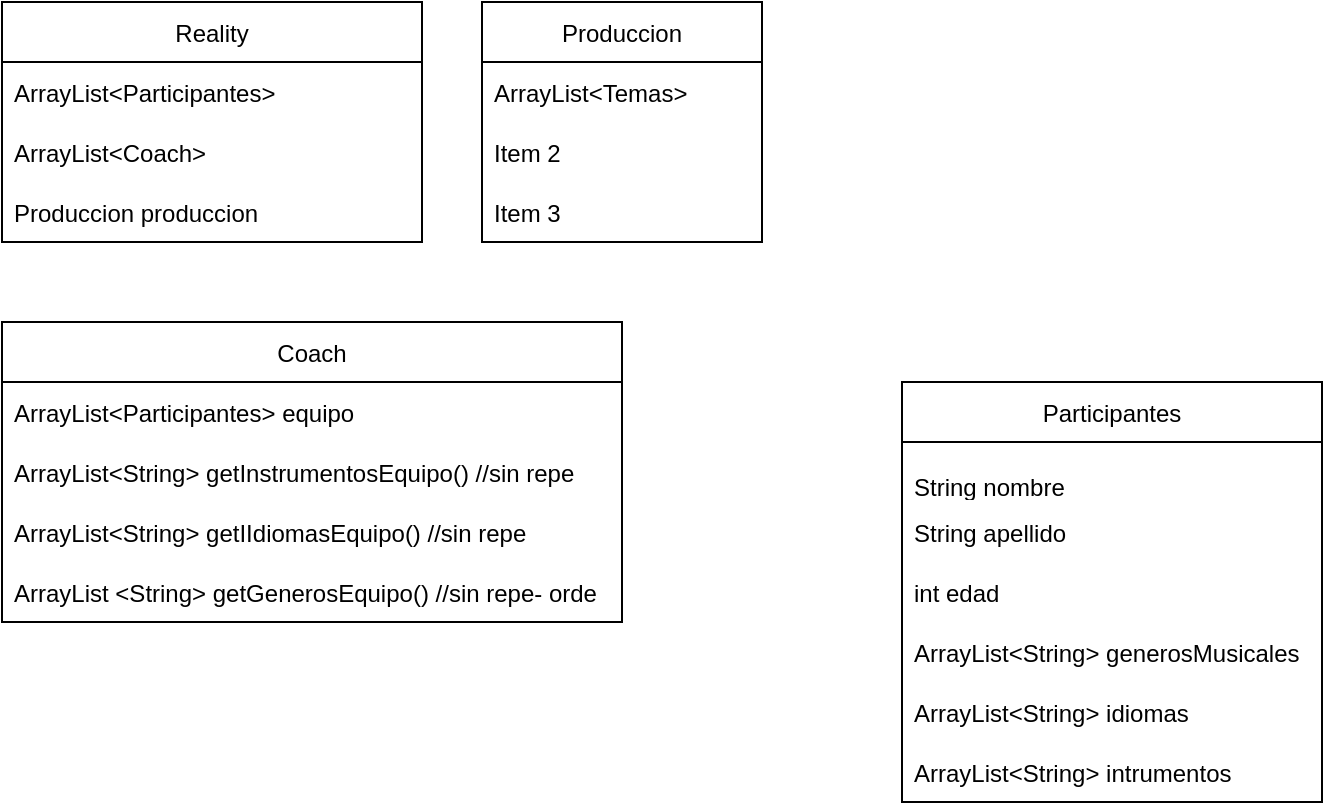 <mxfile version="15.4.3" type="github">
  <diagram id="vdzMlD7TGI_YU2oAaFCp" name="Page-1">
    <mxGraphModel dx="1422" dy="794" grid="1" gridSize="10" guides="1" tooltips="1" connect="1" arrows="1" fold="1" page="1" pageScale="1" pageWidth="827" pageHeight="1169" math="0" shadow="0">
      <root>
        <mxCell id="0" />
        <mxCell id="1" parent="0" />
        <mxCell id="ZMwlzYBA2cu9izTt_Fn9-1" value="Reality" style="swimlane;fontStyle=0;childLayout=stackLayout;horizontal=1;startSize=30;horizontalStack=0;resizeParent=1;resizeParentMax=0;resizeLast=0;collapsible=1;marginBottom=0;" parent="1" vertex="1">
          <mxGeometry width="210" height="120" as="geometry" />
        </mxCell>
        <mxCell id="ZMwlzYBA2cu9izTt_Fn9-3" value="ArrayList&lt;Participantes&gt;" style="text;strokeColor=none;fillColor=none;align=left;verticalAlign=middle;spacingLeft=4;spacingRight=4;overflow=hidden;points=[[0,0.5],[1,0.5]];portConstraint=eastwest;rotatable=0;" parent="ZMwlzYBA2cu9izTt_Fn9-1" vertex="1">
          <mxGeometry y="30" width="210" height="30" as="geometry" />
        </mxCell>
        <mxCell id="ZMwlzYBA2cu9izTt_Fn9-4" value="ArrayList&lt;Coach&gt;" style="text;strokeColor=none;fillColor=none;align=left;verticalAlign=middle;spacingLeft=4;spacingRight=4;overflow=hidden;points=[[0,0.5],[1,0.5]];portConstraint=eastwest;rotatable=0;" parent="ZMwlzYBA2cu9izTt_Fn9-1" vertex="1">
          <mxGeometry y="60" width="210" height="30" as="geometry" />
        </mxCell>
        <mxCell id="ZMwlzYBA2cu9izTt_Fn9-5" value="Produccion produccion" style="text;strokeColor=none;fillColor=none;align=left;verticalAlign=middle;spacingLeft=4;spacingRight=4;overflow=hidden;points=[[0,0.5],[1,0.5]];portConstraint=eastwest;rotatable=0;" parent="ZMwlzYBA2cu9izTt_Fn9-1" vertex="1">
          <mxGeometry y="90" width="210" height="30" as="geometry" />
        </mxCell>
        <mxCell id="ZMwlzYBA2cu9izTt_Fn9-6" value="Participantes" style="swimlane;fontStyle=0;childLayout=stackLayout;horizontal=1;startSize=30;horizontalStack=0;resizeParent=1;resizeParentMax=0;resizeLast=0;collapsible=1;marginBottom=0;" parent="1" vertex="1">
          <mxGeometry x="450" y="190" width="210" height="210" as="geometry" />
        </mxCell>
        <mxCell id="ZMwlzYBA2cu9izTt_Fn9-7" value="&#xa;String nombre" style="text;strokeColor=none;fillColor=none;align=left;verticalAlign=middle;spacingLeft=4;spacingRight=4;overflow=hidden;points=[[0,0.5],[1,0.5]];portConstraint=eastwest;rotatable=0;" parent="ZMwlzYBA2cu9izTt_Fn9-6" vertex="1">
          <mxGeometry y="30" width="210" height="30" as="geometry" />
        </mxCell>
        <mxCell id="ZMwlzYBA2cu9izTt_Fn9-8" value="String apellido" style="text;strokeColor=none;fillColor=none;align=left;verticalAlign=middle;spacingLeft=4;spacingRight=4;overflow=hidden;points=[[0,0.5],[1,0.5]];portConstraint=eastwest;rotatable=0;" parent="ZMwlzYBA2cu9izTt_Fn9-6" vertex="1">
          <mxGeometry y="60" width="210" height="30" as="geometry" />
        </mxCell>
        <mxCell id="ZMwlzYBA2cu9izTt_Fn9-9" value="int edad" style="text;strokeColor=none;fillColor=none;align=left;verticalAlign=middle;spacingLeft=4;spacingRight=4;overflow=hidden;points=[[0,0.5],[1,0.5]];portConstraint=eastwest;rotatable=0;" parent="ZMwlzYBA2cu9izTt_Fn9-6" vertex="1">
          <mxGeometry y="90" width="210" height="30" as="geometry" />
        </mxCell>
        <mxCell id="ZMwlzYBA2cu9izTt_Fn9-26" value="ArrayList&lt;String&gt; generosMusicales" style="text;strokeColor=none;fillColor=none;align=left;verticalAlign=middle;spacingLeft=4;spacingRight=4;overflow=hidden;points=[[0,0.5],[1,0.5]];portConstraint=eastwest;rotatable=0;" parent="ZMwlzYBA2cu9izTt_Fn9-6" vertex="1">
          <mxGeometry y="120" width="210" height="30" as="geometry" />
        </mxCell>
        <mxCell id="ZMwlzYBA2cu9izTt_Fn9-28" value="ArrayList&lt;String&gt; idiomas" style="text;strokeColor=none;fillColor=none;align=left;verticalAlign=middle;spacingLeft=4;spacingRight=4;overflow=hidden;points=[[0,0.5],[1,0.5]];portConstraint=eastwest;rotatable=0;" parent="ZMwlzYBA2cu9izTt_Fn9-6" vertex="1">
          <mxGeometry y="150" width="210" height="30" as="geometry" />
        </mxCell>
        <mxCell id="ZMwlzYBA2cu9izTt_Fn9-29" value="ArrayList&lt;String&gt; intrumentos" style="text;strokeColor=none;fillColor=none;align=left;verticalAlign=middle;spacingLeft=4;spacingRight=4;overflow=hidden;points=[[0,0.5],[1,0.5]];portConstraint=eastwest;rotatable=0;" parent="ZMwlzYBA2cu9izTt_Fn9-6" vertex="1">
          <mxGeometry y="180" width="210" height="30" as="geometry" />
        </mxCell>
        <mxCell id="ZMwlzYBA2cu9izTt_Fn9-22" value="Produccion" style="swimlane;fontStyle=0;childLayout=stackLayout;horizontal=1;startSize=30;horizontalStack=0;resizeParent=1;resizeParentMax=0;resizeLast=0;collapsible=1;marginBottom=0;" parent="1" vertex="1">
          <mxGeometry x="240" width="140" height="120" as="geometry" />
        </mxCell>
        <mxCell id="ZMwlzYBA2cu9izTt_Fn9-23" value="ArrayList&lt;Temas&gt;" style="text;strokeColor=none;fillColor=none;align=left;verticalAlign=middle;spacingLeft=4;spacingRight=4;overflow=hidden;points=[[0,0.5],[1,0.5]];portConstraint=eastwest;rotatable=0;" parent="ZMwlzYBA2cu9izTt_Fn9-22" vertex="1">
          <mxGeometry y="30" width="140" height="30" as="geometry" />
        </mxCell>
        <mxCell id="ZMwlzYBA2cu9izTt_Fn9-24" value="Item 2" style="text;strokeColor=none;fillColor=none;align=left;verticalAlign=middle;spacingLeft=4;spacingRight=4;overflow=hidden;points=[[0,0.5],[1,0.5]];portConstraint=eastwest;rotatable=0;" parent="ZMwlzYBA2cu9izTt_Fn9-22" vertex="1">
          <mxGeometry y="60" width="140" height="30" as="geometry" />
        </mxCell>
        <mxCell id="ZMwlzYBA2cu9izTt_Fn9-25" value="Item 3" style="text;strokeColor=none;fillColor=none;align=left;verticalAlign=middle;spacingLeft=4;spacingRight=4;overflow=hidden;points=[[0,0.5],[1,0.5]];portConstraint=eastwest;rotatable=0;" parent="ZMwlzYBA2cu9izTt_Fn9-22" vertex="1">
          <mxGeometry y="90" width="140" height="30" as="geometry" />
        </mxCell>
        <mxCell id="ZMwlzYBA2cu9izTt_Fn9-30" value="Coach" style="swimlane;fontStyle=0;childLayout=stackLayout;horizontal=1;startSize=30;horizontalStack=0;resizeParent=1;resizeParentMax=0;resizeLast=0;collapsible=1;marginBottom=0;" parent="1" vertex="1">
          <mxGeometry y="160" width="310" height="150" as="geometry" />
        </mxCell>
        <mxCell id="ZMwlzYBA2cu9izTt_Fn9-32" value="ArrayList&lt;Participantes&gt; equipo" style="text;strokeColor=none;fillColor=none;align=left;verticalAlign=middle;spacingLeft=4;spacingRight=4;overflow=hidden;points=[[0,0.5],[1,0.5]];portConstraint=eastwest;rotatable=0;" parent="ZMwlzYBA2cu9izTt_Fn9-30" vertex="1">
          <mxGeometry y="30" width="310" height="30" as="geometry" />
        </mxCell>
        <mxCell id="ZMwlzYBA2cu9izTt_Fn9-33" value="ArrayList&lt;String&gt; getInstrumentosEquipo() //sin repe" style="text;strokeColor=none;fillColor=none;align=left;verticalAlign=middle;spacingLeft=4;spacingRight=4;overflow=hidden;points=[[0,0.5],[1,0.5]];portConstraint=eastwest;rotatable=0;" parent="ZMwlzYBA2cu9izTt_Fn9-30" vertex="1">
          <mxGeometry y="60" width="310" height="30" as="geometry" />
        </mxCell>
        <mxCell id="ZMwlzYBA2cu9izTt_Fn9-34" value="ArrayList&lt;String&gt; getIIdiomasEquipo() //sin repe" style="text;strokeColor=none;fillColor=none;align=left;verticalAlign=middle;spacingLeft=4;spacingRight=4;overflow=hidden;points=[[0,0.5],[1,0.5]];portConstraint=eastwest;rotatable=0;" parent="ZMwlzYBA2cu9izTt_Fn9-30" vertex="1">
          <mxGeometry y="90" width="310" height="30" as="geometry" />
        </mxCell>
        <mxCell id="ZMwlzYBA2cu9izTt_Fn9-35" value="ArrayList &lt;String&gt; getGenerosEquipo() //sin repe- orde" style="text;strokeColor=none;fillColor=none;align=left;verticalAlign=middle;spacingLeft=4;spacingRight=4;overflow=hidden;points=[[0,0.5],[1,0.5]];portConstraint=eastwest;rotatable=0;" parent="ZMwlzYBA2cu9izTt_Fn9-30" vertex="1">
          <mxGeometry y="120" width="310" height="30" as="geometry" />
        </mxCell>
      </root>
    </mxGraphModel>
  </diagram>
</mxfile>
